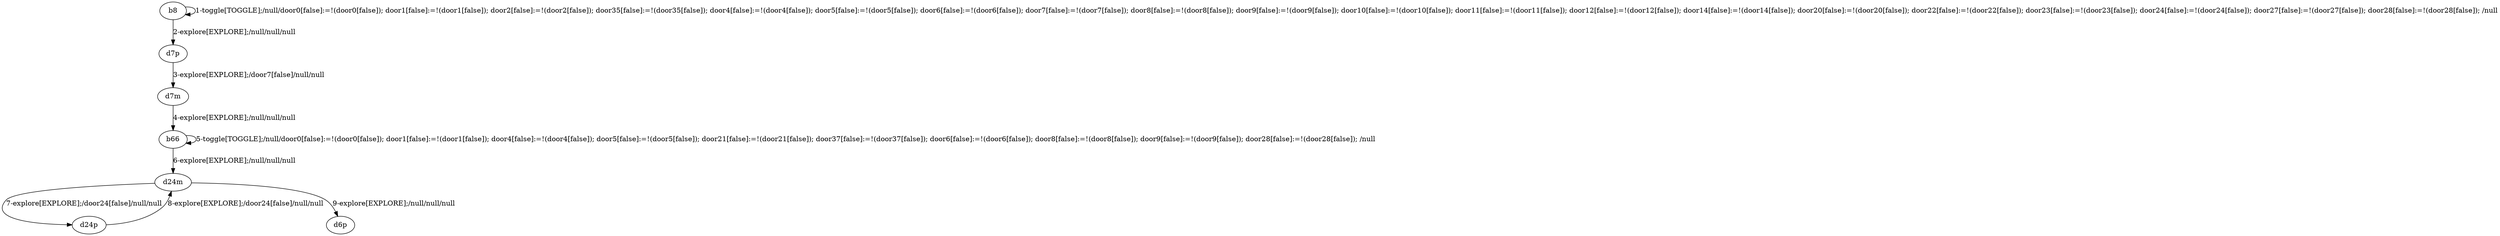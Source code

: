 # Total number of goals covered by this test: 6
# d24p --> d24m
# d24m --> d24p
# b66 --> d24m
# b66 --> b66
# d24m --> d6p
# d7m --> b66

digraph g {
"b8" -> "b8" [label = "1-toggle[TOGGLE];/null/door0[false]:=!(door0[false]); door1[false]:=!(door1[false]); door2[false]:=!(door2[false]); door35[false]:=!(door35[false]); door4[false]:=!(door4[false]); door5[false]:=!(door5[false]); door6[false]:=!(door6[false]); door7[false]:=!(door7[false]); door8[false]:=!(door8[false]); door9[false]:=!(door9[false]); door10[false]:=!(door10[false]); door11[false]:=!(door11[false]); door12[false]:=!(door12[false]); door14[false]:=!(door14[false]); door20[false]:=!(door20[false]); door22[false]:=!(door22[false]); door23[false]:=!(door23[false]); door24[false]:=!(door24[false]); door27[false]:=!(door27[false]); door28[false]:=!(door28[false]); /null"];
"b8" -> "d7p" [label = "2-explore[EXPLORE];/null/null/null"];
"d7p" -> "d7m" [label = "3-explore[EXPLORE];/door7[false]/null/null"];
"d7m" -> "b66" [label = "4-explore[EXPLORE];/null/null/null"];
"b66" -> "b66" [label = "5-toggle[TOGGLE];/null/door0[false]:=!(door0[false]); door1[false]:=!(door1[false]); door4[false]:=!(door4[false]); door5[false]:=!(door5[false]); door21[false]:=!(door21[false]); door37[false]:=!(door37[false]); door6[false]:=!(door6[false]); door8[false]:=!(door8[false]); door9[false]:=!(door9[false]); door28[false]:=!(door28[false]); /null"];
"b66" -> "d24m" [label = "6-explore[EXPLORE];/null/null/null"];
"d24m" -> "d24p" [label = "7-explore[EXPLORE];/door24[false]/null/null"];
"d24p" -> "d24m" [label = "8-explore[EXPLORE];/door24[false]/null/null"];
"d24m" -> "d6p" [label = "9-explore[EXPLORE];/null/null/null"];
}